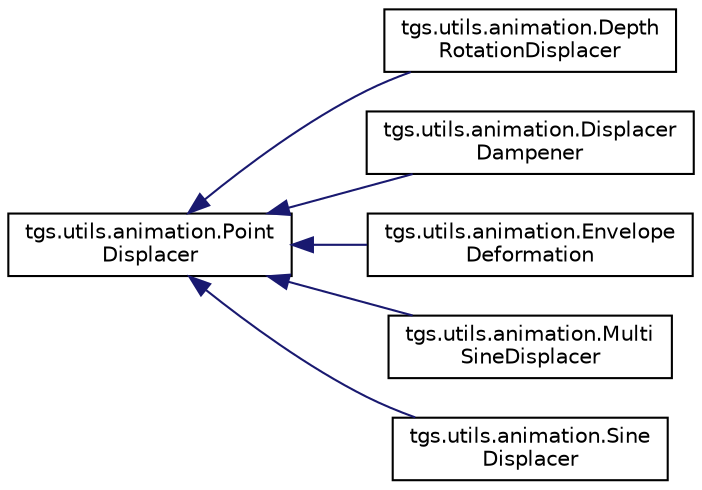 digraph "Graphical Class Hierarchy"
{
  edge [fontname="Helvetica",fontsize="10",labelfontname="Helvetica",labelfontsize="10"];
  node [fontname="Helvetica",fontsize="10",shape=record];
  rankdir="LR";
  Node0 [label="tgs.utils.animation.Point\lDisplacer",height=0.2,width=0.4,color="black", fillcolor="white", style="filled",URL="$classtgs_1_1utils_1_1animation_1_1PointDisplacer.html"];
  Node0 -> Node1 [dir="back",color="midnightblue",fontsize="10",style="solid",fontname="Helvetica"];
  Node1 [label="tgs.utils.animation.Depth\lRotationDisplacer",height=0.2,width=0.4,color="black", fillcolor="white", style="filled",URL="$classtgs_1_1utils_1_1animation_1_1DepthRotationDisplacer.html"];
  Node0 -> Node2 [dir="back",color="midnightblue",fontsize="10",style="solid",fontname="Helvetica"];
  Node2 [label="tgs.utils.animation.Displacer\lDampener",height=0.2,width=0.4,color="black", fillcolor="white", style="filled",URL="$classtgs_1_1utils_1_1animation_1_1DisplacerDampener.html"];
  Node0 -> Node3 [dir="back",color="midnightblue",fontsize="10",style="solid",fontname="Helvetica"];
  Node3 [label="tgs.utils.animation.Envelope\lDeformation",height=0.2,width=0.4,color="black", fillcolor="white", style="filled",URL="$classtgs_1_1utils_1_1animation_1_1EnvelopeDeformation.html"];
  Node0 -> Node4 [dir="back",color="midnightblue",fontsize="10",style="solid",fontname="Helvetica"];
  Node4 [label="tgs.utils.animation.Multi\lSineDisplacer",height=0.2,width=0.4,color="black", fillcolor="white", style="filled",URL="$classtgs_1_1utils_1_1animation_1_1MultiSineDisplacer.html"];
  Node0 -> Node5 [dir="back",color="midnightblue",fontsize="10",style="solid",fontname="Helvetica"];
  Node5 [label="tgs.utils.animation.Sine\lDisplacer",height=0.2,width=0.4,color="black", fillcolor="white", style="filled",URL="$classtgs_1_1utils_1_1animation_1_1SineDisplacer.html"];
}

